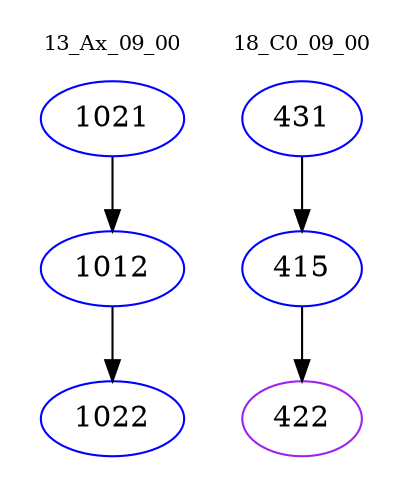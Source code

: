 digraph{
subgraph cluster_0 {
color = white
label = "13_Ax_09_00";
fontsize=10;
T0_1021 [label="1021", color="blue"]
T0_1021 -> T0_1012 [color="black"]
T0_1012 [label="1012", color="blue"]
T0_1012 -> T0_1022 [color="black"]
T0_1022 [label="1022", color="blue"]
}
subgraph cluster_1 {
color = white
label = "18_C0_09_00";
fontsize=10;
T1_431 [label="431", color="blue"]
T1_431 -> T1_415 [color="black"]
T1_415 [label="415", color="blue"]
T1_415 -> T1_422 [color="black"]
T1_422 [label="422", color="purple"]
}
}
